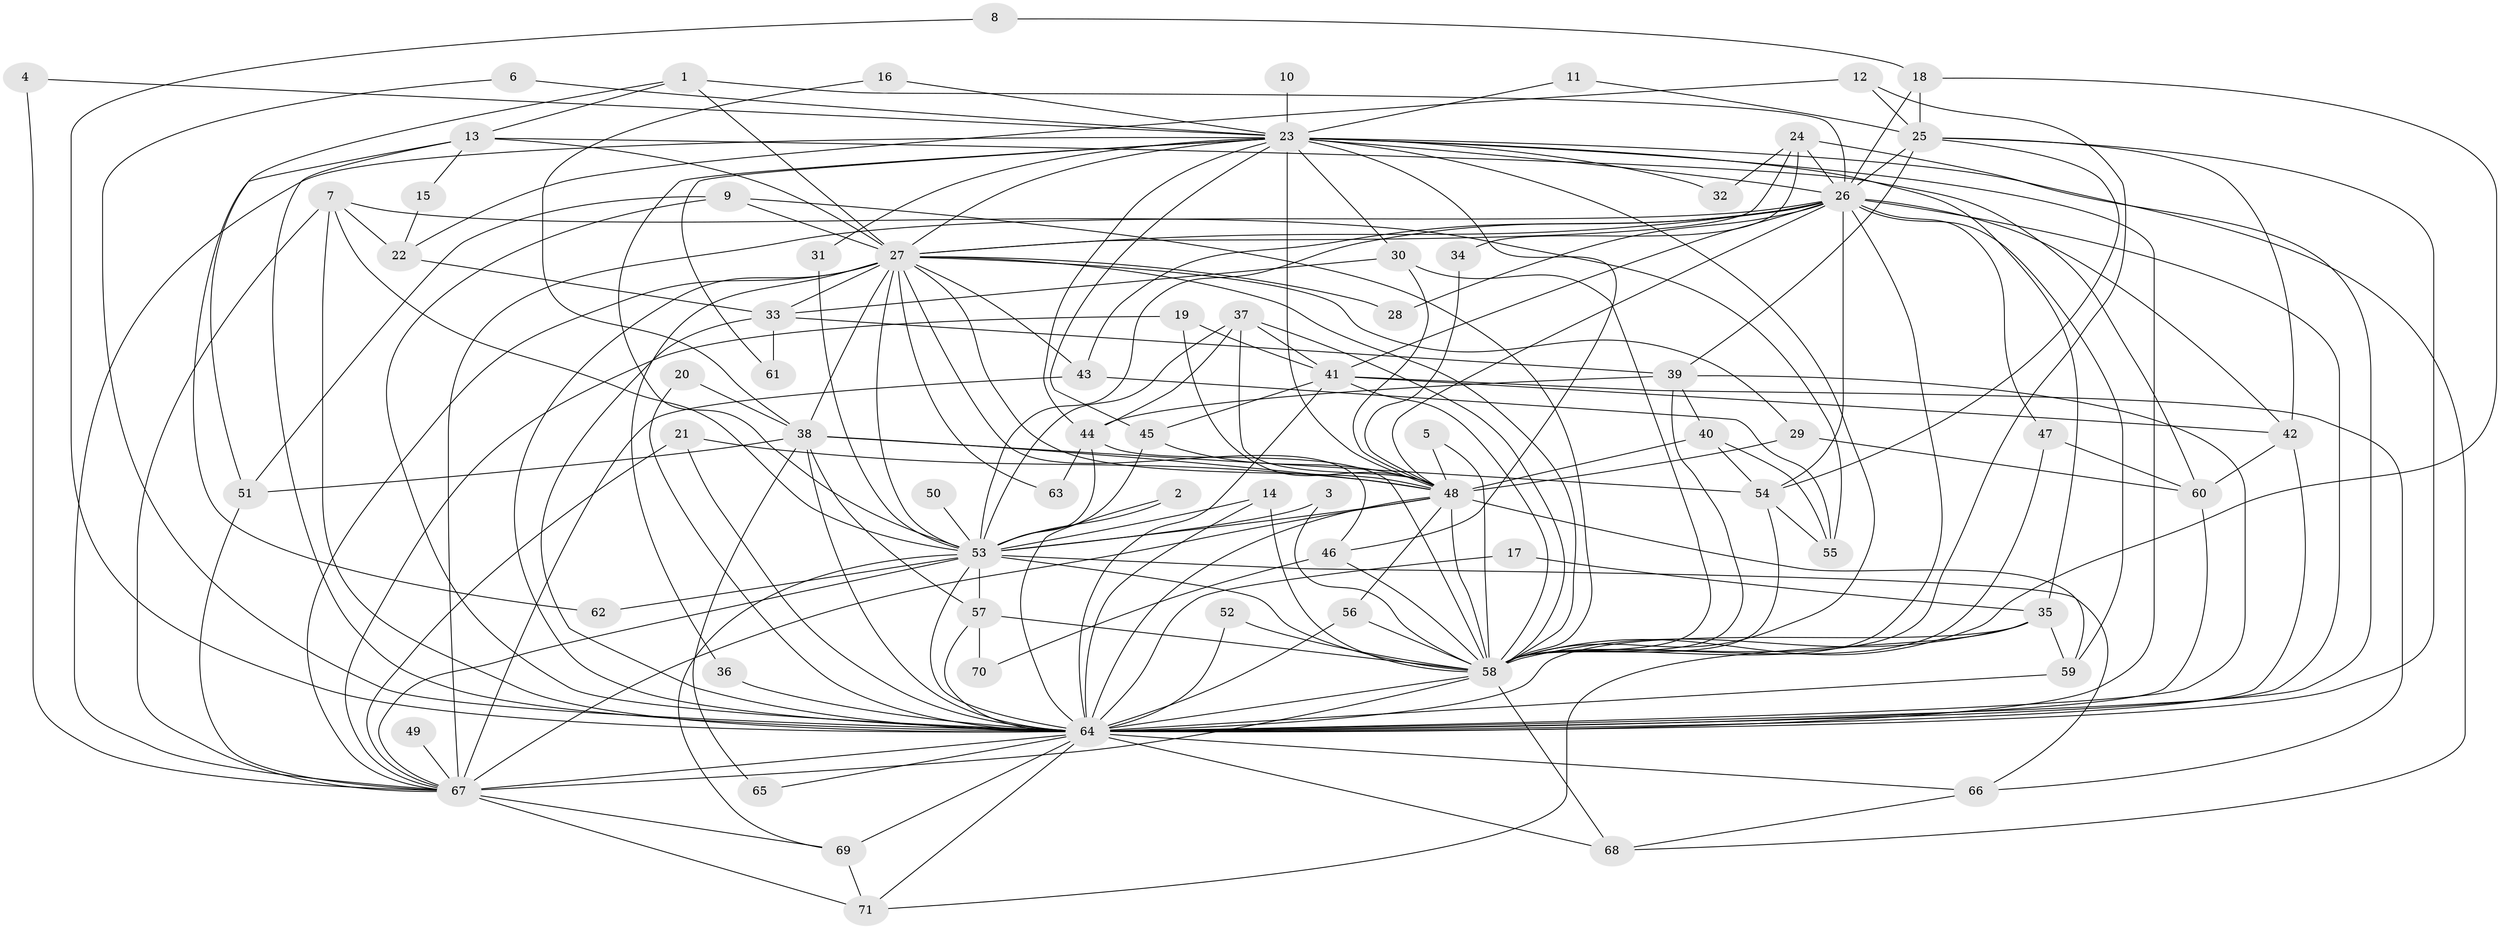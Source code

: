 // original degree distribution, {21: 0.0070921985815602835, 30: 0.0070921985815602835, 23: 0.0070921985815602835, 27: 0.0070921985815602835, 22: 0.014184397163120567, 26: 0.0070921985815602835, 20: 0.014184397163120567, 24: 0.0070921985815602835, 4: 0.14893617021276595, 2: 0.524822695035461, 3: 0.16312056737588654, 5: 0.04964539007092199, 6: 0.014184397163120567, 8: 0.02127659574468085, 7: 0.0070921985815602835}
// Generated by graph-tools (version 1.1) at 2025/49/03/09/25 03:49:36]
// undirected, 71 vertices, 199 edges
graph export_dot {
graph [start="1"]
  node [color=gray90,style=filled];
  1;
  2;
  3;
  4;
  5;
  6;
  7;
  8;
  9;
  10;
  11;
  12;
  13;
  14;
  15;
  16;
  17;
  18;
  19;
  20;
  21;
  22;
  23;
  24;
  25;
  26;
  27;
  28;
  29;
  30;
  31;
  32;
  33;
  34;
  35;
  36;
  37;
  38;
  39;
  40;
  41;
  42;
  43;
  44;
  45;
  46;
  47;
  48;
  49;
  50;
  51;
  52;
  53;
  54;
  55;
  56;
  57;
  58;
  59;
  60;
  61;
  62;
  63;
  64;
  65;
  66;
  67;
  68;
  69;
  70;
  71;
  1 -- 13 [weight=1.0];
  1 -- 26 [weight=1.0];
  1 -- 27 [weight=1.0];
  1 -- 51 [weight=1.0];
  2 -- 53 [weight=1.0];
  2 -- 64 [weight=1.0];
  3 -- 53 [weight=1.0];
  3 -- 58 [weight=1.0];
  4 -- 23 [weight=1.0];
  4 -- 67 [weight=1.0];
  5 -- 48 [weight=1.0];
  5 -- 58 [weight=1.0];
  6 -- 23 [weight=1.0];
  6 -- 64 [weight=1.0];
  7 -- 22 [weight=1.0];
  7 -- 53 [weight=1.0];
  7 -- 55 [weight=1.0];
  7 -- 64 [weight=2.0];
  7 -- 67 [weight=1.0];
  8 -- 18 [weight=1.0];
  8 -- 64 [weight=1.0];
  9 -- 27 [weight=1.0];
  9 -- 51 [weight=1.0];
  9 -- 58 [weight=1.0];
  9 -- 64 [weight=1.0];
  10 -- 23 [weight=2.0];
  11 -- 23 [weight=1.0];
  11 -- 25 [weight=1.0];
  12 -- 22 [weight=1.0];
  12 -- 25 [weight=1.0];
  12 -- 58 [weight=1.0];
  13 -- 15 [weight=1.0];
  13 -- 27 [weight=1.0];
  13 -- 60 [weight=1.0];
  13 -- 62 [weight=1.0];
  13 -- 64 [weight=1.0];
  14 -- 53 [weight=1.0];
  14 -- 58 [weight=1.0];
  14 -- 64 [weight=2.0];
  15 -- 22 [weight=1.0];
  16 -- 23 [weight=1.0];
  16 -- 38 [weight=1.0];
  17 -- 35 [weight=1.0];
  17 -- 64 [weight=1.0];
  18 -- 25 [weight=1.0];
  18 -- 26 [weight=1.0];
  18 -- 58 [weight=1.0];
  19 -- 41 [weight=1.0];
  19 -- 48 [weight=1.0];
  19 -- 67 [weight=1.0];
  20 -- 38 [weight=1.0];
  20 -- 64 [weight=1.0];
  21 -- 48 [weight=1.0];
  21 -- 64 [weight=1.0];
  21 -- 67 [weight=1.0];
  22 -- 33 [weight=1.0];
  23 -- 26 [weight=1.0];
  23 -- 27 [weight=1.0];
  23 -- 30 [weight=1.0];
  23 -- 31 [weight=1.0];
  23 -- 32 [weight=1.0];
  23 -- 35 [weight=1.0];
  23 -- 44 [weight=1.0];
  23 -- 45 [weight=1.0];
  23 -- 46 [weight=1.0];
  23 -- 48 [weight=3.0];
  23 -- 53 [weight=1.0];
  23 -- 58 [weight=2.0];
  23 -- 61 [weight=1.0];
  23 -- 64 [weight=3.0];
  23 -- 67 [weight=1.0];
  23 -- 68 [weight=1.0];
  24 -- 26 [weight=1.0];
  24 -- 27 [weight=1.0];
  24 -- 32 [weight=1.0];
  24 -- 34 [weight=1.0];
  24 -- 64 [weight=1.0];
  25 -- 26 [weight=1.0];
  25 -- 39 [weight=1.0];
  25 -- 42 [weight=1.0];
  25 -- 54 [weight=1.0];
  25 -- 64 [weight=1.0];
  26 -- 27 [weight=1.0];
  26 -- 28 [weight=1.0];
  26 -- 41 [weight=1.0];
  26 -- 42 [weight=1.0];
  26 -- 43 [weight=1.0];
  26 -- 47 [weight=1.0];
  26 -- 48 [weight=1.0];
  26 -- 53 [weight=1.0];
  26 -- 54 [weight=2.0];
  26 -- 58 [weight=2.0];
  26 -- 59 [weight=1.0];
  26 -- 64 [weight=2.0];
  26 -- 67 [weight=1.0];
  27 -- 28 [weight=1.0];
  27 -- 29 [weight=1.0];
  27 -- 33 [weight=1.0];
  27 -- 36 [weight=1.0];
  27 -- 38 [weight=1.0];
  27 -- 43 [weight=1.0];
  27 -- 46 [weight=1.0];
  27 -- 48 [weight=1.0];
  27 -- 53 [weight=1.0];
  27 -- 58 [weight=2.0];
  27 -- 63 [weight=1.0];
  27 -- 64 [weight=3.0];
  27 -- 67 [weight=1.0];
  29 -- 48 [weight=1.0];
  29 -- 60 [weight=1.0];
  30 -- 33 [weight=1.0];
  30 -- 48 [weight=2.0];
  30 -- 58 [weight=1.0];
  31 -- 53 [weight=1.0];
  33 -- 39 [weight=1.0];
  33 -- 61 [weight=1.0];
  33 -- 64 [weight=1.0];
  34 -- 48 [weight=1.0];
  35 -- 58 [weight=1.0];
  35 -- 59 [weight=1.0];
  35 -- 64 [weight=1.0];
  35 -- 71 [weight=1.0];
  36 -- 64 [weight=1.0];
  37 -- 41 [weight=1.0];
  37 -- 44 [weight=1.0];
  37 -- 48 [weight=1.0];
  37 -- 53 [weight=1.0];
  37 -- 58 [weight=1.0];
  38 -- 48 [weight=1.0];
  38 -- 51 [weight=1.0];
  38 -- 54 [weight=1.0];
  38 -- 57 [weight=1.0];
  38 -- 64 [weight=1.0];
  38 -- 65 [weight=1.0];
  39 -- 40 [weight=1.0];
  39 -- 44 [weight=1.0];
  39 -- 58 [weight=1.0];
  39 -- 64 [weight=1.0];
  40 -- 48 [weight=1.0];
  40 -- 54 [weight=1.0];
  40 -- 55 [weight=1.0];
  41 -- 42 [weight=1.0];
  41 -- 45 [weight=1.0];
  41 -- 58 [weight=1.0];
  41 -- 64 [weight=1.0];
  41 -- 66 [weight=1.0];
  42 -- 60 [weight=1.0];
  42 -- 64 [weight=1.0];
  43 -- 55 [weight=1.0];
  43 -- 67 [weight=1.0];
  44 -- 53 [weight=1.0];
  44 -- 58 [weight=1.0];
  44 -- 63 [weight=1.0];
  45 -- 48 [weight=1.0];
  45 -- 53 [weight=1.0];
  46 -- 58 [weight=1.0];
  46 -- 70 [weight=1.0];
  47 -- 58 [weight=1.0];
  47 -- 60 [weight=1.0];
  48 -- 53 [weight=1.0];
  48 -- 56 [weight=1.0];
  48 -- 58 [weight=2.0];
  48 -- 59 [weight=1.0];
  48 -- 64 [weight=2.0];
  48 -- 67 [weight=2.0];
  49 -- 67 [weight=1.0];
  50 -- 53 [weight=1.0];
  51 -- 67 [weight=1.0];
  52 -- 58 [weight=1.0];
  52 -- 64 [weight=1.0];
  53 -- 57 [weight=1.0];
  53 -- 58 [weight=3.0];
  53 -- 62 [weight=1.0];
  53 -- 64 [weight=2.0];
  53 -- 66 [weight=1.0];
  53 -- 67 [weight=1.0];
  53 -- 69 [weight=1.0];
  54 -- 55 [weight=1.0];
  54 -- 58 [weight=1.0];
  56 -- 58 [weight=1.0];
  56 -- 64 [weight=1.0];
  57 -- 58 [weight=1.0];
  57 -- 64 [weight=1.0];
  57 -- 70 [weight=1.0];
  58 -- 64 [weight=5.0];
  58 -- 67 [weight=2.0];
  58 -- 68 [weight=2.0];
  59 -- 64 [weight=1.0];
  60 -- 64 [weight=1.0];
  64 -- 65 [weight=1.0];
  64 -- 66 [weight=1.0];
  64 -- 67 [weight=2.0];
  64 -- 68 [weight=1.0];
  64 -- 69 [weight=1.0];
  64 -- 71 [weight=1.0];
  66 -- 68 [weight=1.0];
  67 -- 69 [weight=1.0];
  67 -- 71 [weight=1.0];
  69 -- 71 [weight=1.0];
}
